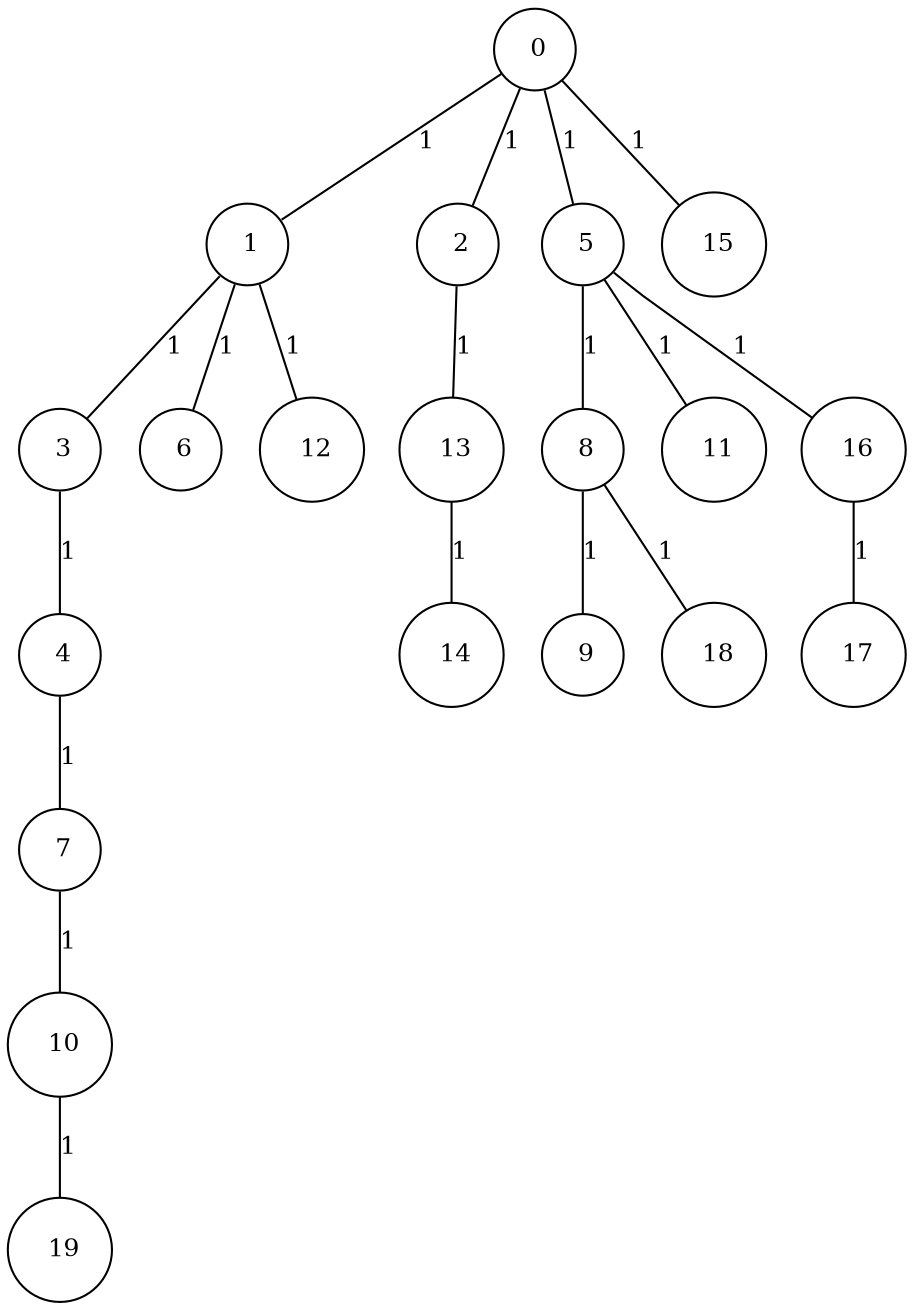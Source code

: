 graph G {
size="8.5,11;"
ratio = "expand;"
fixedsize="true;"
overlap="scale;"
node[shape=circle,width=.12,hight=.12,fontsize=12]
edge[fontsize=12]

0[label=" 0" color=black, pos="1.844113,2.4171736!"];
1[label=" 1" color=black, pos="1.47685,2.463442!"];
2[label=" 2" color=black, pos="2.8807251,2.26642!"];
3[label=" 3" color=black, pos="0.27800465,2.4582686!"];
4[label=" 4" color=black, pos="2.5865366,0.51484881!"];
5[label=" 5" color=black, pos="0.6537597,0.98497964!"];
6[label=" 6" color=black, pos="0.38966661,0.32245123!"];
7[label=" 7" color=black, pos="1.7401751,0.53371167!"];
8[label=" 8" color=black, pos="2.0996293,2.3237548!"];
9[label=" 9" color=black, pos="2.043379,2.5177222!"];
10[label=" 10" color=black, pos="1.4272953,2.138845!"];
11[label=" 11" color=black, pos="2.2325651,2.0078801!"];
12[label=" 12" color=black, pos="0.47304549,1.7909198!"];
13[label=" 13" color=black, pos="2.1672411,0.92551108!"];
14[label=" 14" color=black, pos="0.29143127,0.19356405!"];
15[label=" 15" color=black, pos="2.1121566,2.6158945!"];
16[label=" 16" color=black, pos="0.67816099,1.7882653!"];
17[label=" 17" color=black, pos="2.7268462,0.6456441!"];
18[label=" 18" color=black, pos="1.0901297,0.8594414!"];
19[label=" 19" color=black, pos="2.3816026,0.14179638!"];
0--1[label="1"]
0--2[label="1"]
0--5[label="1"]
0--15[label="1"]
1--3[label="1"]
1--6[label="1"]
1--12[label="1"]
2--13[label="1"]
3--4[label="1"]
4--7[label="1"]
5--8[label="1"]
5--11[label="1"]
5--16[label="1"]
7--10[label="1"]
8--9[label="1"]
8--18[label="1"]
10--19[label="1"]
13--14[label="1"]
16--17[label="1"]

}
